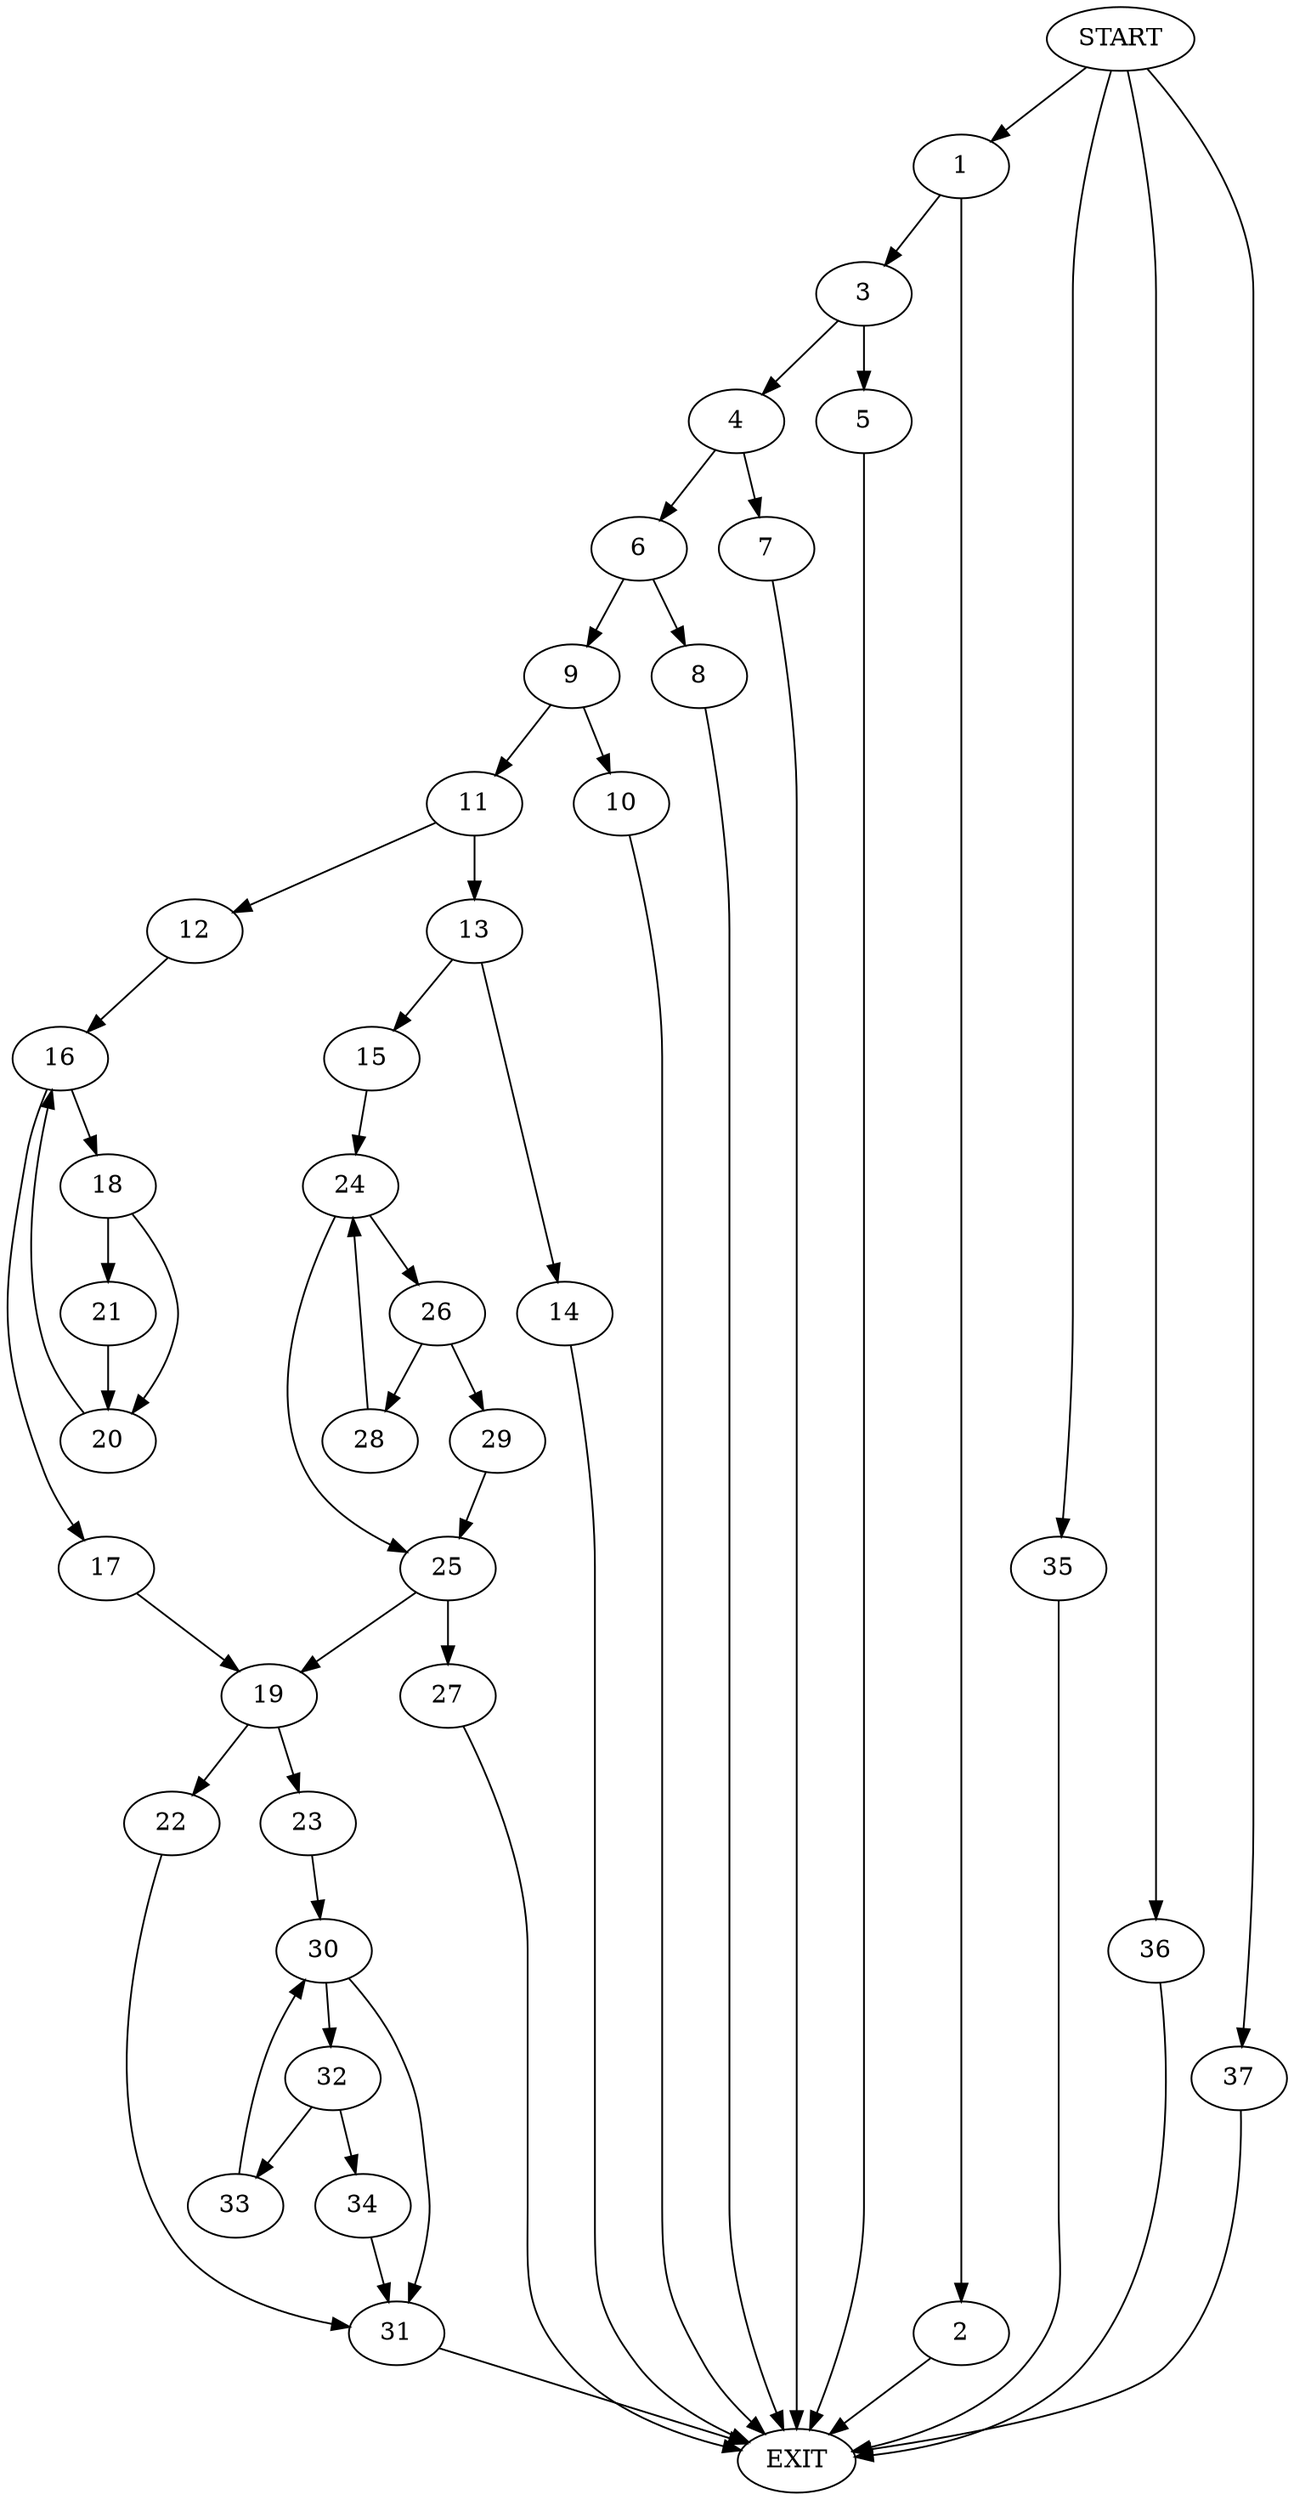 digraph {
0 [label="START"]
38 [label="EXIT"]
0 -> 1
1 -> 2
1 -> 3
3 -> 4
3 -> 5
2 -> 38
4 -> 6
4 -> 7
5 -> 38
6 -> 8
6 -> 9
7 -> 38
9 -> 10
9 -> 11
8 -> 38
11 -> 12
11 -> 13
10 -> 38
13 -> 14
13 -> 15
12 -> 16
16 -> 17
16 -> 18
17 -> 19
18 -> 20
18 -> 21
20 -> 16
21 -> 20
19 -> 22
19 -> 23
15 -> 24
14 -> 38
24 -> 25
24 -> 26
25 -> 19
25 -> 27
26 -> 28
26 -> 29
28 -> 24
29 -> 25
27 -> 38
23 -> 30
22 -> 31
31 -> 38
30 -> 31
30 -> 32
32 -> 33
32 -> 34
33 -> 30
34 -> 31
0 -> 35
35 -> 38
0 -> 36
36 -> 38
0 -> 37
37 -> 38
}
